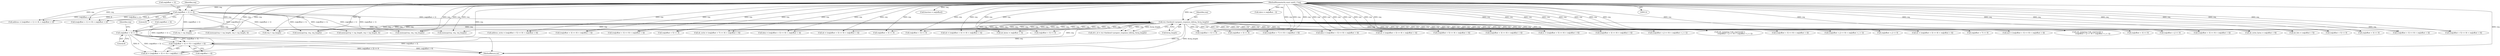digraph "0_libmodbus_5ccdf5ef79d742640355d1132fa9e2abc7fbaefc@pointer" {
"1000247" [label="(Call,(req[offset + 3] << 8) + req[offset + 4])"];
"1000248" [label="(Call,req[offset + 3] << 8)"];
"1000189" [label="(Call,ctx->backend->prepare_response_tid(req, &req_length))"];
"1000163" [label="(Call,req[offset + 1] << 8)"];
"1000116" [label="(MethodParameterIn,const uint8_t *req)"];
"1000185" [label="(Call,sft.t_id = ctx->backend->prepare_response_tid(req, &req_length))"];
"1000653" [label="(Call,req[offset + 3] << 8)"];
"1000949" [label="(Call,memcpy(rsp + rsp_length, req + rsp_length, 4))"];
"1000160" [label="(Call,address = (req[offset + 1] << 8) + req[offset + 2])"];
"1000403" [label="(Call,req[offset + 3] << 8)"];
"1000683" [label="(Call,nb = (req[offset + 3] << 8) + req[offset + 4])"];
"1000953" [label="(Call,req + rsp_length)"];
"1000824" [label="(Call,nb_bytes = req[offset + 5])"];
"1001139" [label="(Call,address_write = (req[offset + 5] << 8) + req[offset + 6])"];
"1001142" [label="(Call,req[offset + 5] << 8)"];
"1000559" [label="(Call,data = (req[offset + 3] << 8) + req[offset + 4])"];
"1001321" [label="(Call,mb_mapping->tab_registers[i] =\n                    (req[offset + j] << 8) + req[offset + j + 1])"];
"1000249" [label="(Call,req[offset + 3])"];
"1000116" [label="(MethodParameterIn,const uint8_t *req)"];
"1000245" [label="(Call,nb = (req[offset + 3] << 8) + req[offset + 4])"];
"1000191" [label="(Call,&req_length)"];
"1000163" [label="(Call,req[offset + 1] << 8)"];
"1001065" [label="(Call,and = (req[offset + 3] << 8) + req[offset + 4])"];
"1001112" [label="(Call,memcpy(rsp, req, req_length))"];
"1001125" [label="(Call,(req[offset + 3] << 8) + req[offset + 4])"];
"1000162" [label="(Call,(req[offset + 1] << 8) + req[offset + 2])"];
"1001157" [label="(Call,(req[offset + 7] << 8) + req[offset + 8])"];
"1000686" [label="(Call,req[offset + 3] << 8)"];
"1000562" [label="(Call,req[offset + 3] << 8)"];
"1000793" [label="(Call,memcpy(rsp + rsp_length, req + rsp_length, 4))"];
"1000808" [label="(Call,nb = (req[offset + 3] << 8) + req[offset + 4])"];
"1001158" [label="(Call,req[offset + 7] << 8)"];
"1000155" [label="(Call,function = req[offset])"];
"1001083" [label="(Call,(req[offset + 5] << 8) + req[offset + 6])"];
"1000169" [label="(Literal,8)"];
"1000811" [label="(Call,req[offset + 3] << 8)"];
"1000189" [label="(Call,ctx->backend->prepare_response_tid(req, &req_length))"];
"1000247" [label="(Call,(req[offset + 3] << 8) + req[offset + 4])"];
"1001126" [label="(Call,req[offset + 3] << 8)"];
"1000672" [label="(Call,memcpy(rsp, req, req_length))"];
"1000256" [label="(Identifier,req)"];
"1000402" [label="(Call,(req[offset + 3] << 8) + req[offset + 4])"];
"1001067" [label="(Call,(req[offset + 3] << 8) + req[offset + 4])"];
"1000148" [label="(Call,slave = req[offset - 1])"];
"1001155" [label="(Call,nb_write = (req[offset + 7] << 8) + req[offset + 8])"];
"1001123" [label="(Call,nb = (req[offset + 3] << 8) + req[offset + 4])"];
"1001327" [label="(Call,(req[offset + j] << 8) + req[offset + j + 1])"];
"1000254" [label="(Literal,8)"];
"1000685" [label="(Call,(req[offset + 3] << 8) + req[offset + 4])"];
"1000922" [label="(Call,mb_mapping->tab_registers[i] =\n                    (req[offset + j] << 8) + req[offset + j + 1])"];
"1001171" [label="(Call,nb_write_bytes = req[offset + 9])"];
"1000699" [label="(Call,nb_bits = req[offset + 5])"];
"1001141" [label="(Call,(req[offset + 5] << 8) + req[offset + 6])"];
"1001410" [label="(MethodReturn,int)"];
"1000593" [label="(Call,memcpy(rsp, req, req_length))"];
"1000650" [label="(Call,data = (req[offset + 3] << 8) + req[offset + 4])"];
"1000928" [label="(Call,(req[offset + j] << 8) + req[offset + j + 1])"];
"1000810" [label="(Call,(req[offset + 3] << 8) + req[offset + 4])"];
"1001084" [label="(Call,req[offset + 5] << 8)"];
"1000164" [label="(Call,req[offset + 1])"];
"1000190" [label="(Identifier,req)"];
"1001081" [label="(Call,or = (req[offset + 5] << 8) + req[offset + 6])"];
"1000929" [label="(Call,req[offset + j] << 8)"];
"1000652" [label="(Call,(req[offset + 3] << 8) + req[offset + 4])"];
"1000400" [label="(Call,nb = (req[offset + 3] << 8) + req[offset + 4])"];
"1001068" [label="(Call,req[offset + 3] << 8)"];
"1000797" [label="(Call,req + rsp_length)"];
"1000561" [label="(Call,(req[offset + 3] << 8) + req[offset + 4])"];
"1000171" [label="(Identifier,req)"];
"1001328" [label="(Call,req[offset + j] << 8)"];
"1000255" [label="(Call,req[offset + 4])"];
"1000248" [label="(Call,req[offset + 3] << 8)"];
"1000247" -> "1000245"  [label="AST: "];
"1000247" -> "1000255"  [label="CFG: "];
"1000248" -> "1000247"  [label="AST: "];
"1000255" -> "1000247"  [label="AST: "];
"1000245" -> "1000247"  [label="CFG: "];
"1000247" -> "1001410"  [label="DDG: req[offset + 3] << 8"];
"1000247" -> "1001410"  [label="DDG: req[offset + 4]"];
"1000248" -> "1000247"  [label="DDG: req[offset + 3]"];
"1000248" -> "1000247"  [label="DDG: 8"];
"1000189" -> "1000247"  [label="DDG: req"];
"1000116" -> "1000247"  [label="DDG: req"];
"1000248" -> "1000254"  [label="CFG: "];
"1000249" -> "1000248"  [label="AST: "];
"1000254" -> "1000248"  [label="AST: "];
"1000256" -> "1000248"  [label="CFG: "];
"1000248" -> "1001410"  [label="DDG: req[offset + 3]"];
"1000248" -> "1000245"  [label="DDG: req[offset + 3]"];
"1000248" -> "1000245"  [label="DDG: 8"];
"1000189" -> "1000248"  [label="DDG: req"];
"1000116" -> "1000248"  [label="DDG: req"];
"1000189" -> "1000185"  [label="AST: "];
"1000189" -> "1000191"  [label="CFG: "];
"1000190" -> "1000189"  [label="AST: "];
"1000191" -> "1000189"  [label="AST: "];
"1000185" -> "1000189"  [label="CFG: "];
"1000189" -> "1001410"  [label="DDG: req"];
"1000189" -> "1001410"  [label="DDG: &req_length"];
"1000189" -> "1000185"  [label="DDG: req"];
"1000189" -> "1000185"  [label="DDG: &req_length"];
"1000163" -> "1000189"  [label="DDG: req[offset + 1]"];
"1000116" -> "1000189"  [label="DDG: req"];
"1000189" -> "1000245"  [label="DDG: req"];
"1000189" -> "1000400"  [label="DDG: req"];
"1000189" -> "1000403"  [label="DDG: req"];
"1000189" -> "1000402"  [label="DDG: req"];
"1000189" -> "1000559"  [label="DDG: req"];
"1000189" -> "1000562"  [label="DDG: req"];
"1000189" -> "1000561"  [label="DDG: req"];
"1000189" -> "1000593"  [label="DDG: req"];
"1000189" -> "1000650"  [label="DDG: req"];
"1000189" -> "1000653"  [label="DDG: req"];
"1000189" -> "1000652"  [label="DDG: req"];
"1000189" -> "1000672"  [label="DDG: req"];
"1000189" -> "1000683"  [label="DDG: req"];
"1000189" -> "1000686"  [label="DDG: req"];
"1000189" -> "1000685"  [label="DDG: req"];
"1000189" -> "1000699"  [label="DDG: req"];
"1000189" -> "1000793"  [label="DDG: req"];
"1000189" -> "1000797"  [label="DDG: req"];
"1000189" -> "1000808"  [label="DDG: req"];
"1000189" -> "1000811"  [label="DDG: req"];
"1000189" -> "1000810"  [label="DDG: req"];
"1000189" -> "1000824"  [label="DDG: req"];
"1000189" -> "1000922"  [label="DDG: req"];
"1000189" -> "1000929"  [label="DDG: req"];
"1000189" -> "1000928"  [label="DDG: req"];
"1000189" -> "1000949"  [label="DDG: req"];
"1000189" -> "1000953"  [label="DDG: req"];
"1000189" -> "1001065"  [label="DDG: req"];
"1000189" -> "1001068"  [label="DDG: req"];
"1000189" -> "1001067"  [label="DDG: req"];
"1000189" -> "1001081"  [label="DDG: req"];
"1000189" -> "1001084"  [label="DDG: req"];
"1000189" -> "1001083"  [label="DDG: req"];
"1000189" -> "1001112"  [label="DDG: req"];
"1000189" -> "1001123"  [label="DDG: req"];
"1000189" -> "1001126"  [label="DDG: req"];
"1000189" -> "1001125"  [label="DDG: req"];
"1000189" -> "1001139"  [label="DDG: req"];
"1000189" -> "1001142"  [label="DDG: req"];
"1000189" -> "1001141"  [label="DDG: req"];
"1000189" -> "1001155"  [label="DDG: req"];
"1000189" -> "1001158"  [label="DDG: req"];
"1000189" -> "1001157"  [label="DDG: req"];
"1000189" -> "1001171"  [label="DDG: req"];
"1000189" -> "1001321"  [label="DDG: req"];
"1000189" -> "1001328"  [label="DDG: req"];
"1000189" -> "1001327"  [label="DDG: req"];
"1000163" -> "1000162"  [label="AST: "];
"1000163" -> "1000169"  [label="CFG: "];
"1000164" -> "1000163"  [label="AST: "];
"1000169" -> "1000163"  [label="AST: "];
"1000171" -> "1000163"  [label="CFG: "];
"1000163" -> "1001410"  [label="DDG: req[offset + 1]"];
"1000163" -> "1000160"  [label="DDG: req[offset + 1]"];
"1000163" -> "1000160"  [label="DDG: 8"];
"1000163" -> "1000162"  [label="DDG: req[offset + 1]"];
"1000163" -> "1000162"  [label="DDG: 8"];
"1000116" -> "1000163"  [label="DDG: req"];
"1000163" -> "1000593"  [label="DDG: req[offset + 1]"];
"1000163" -> "1000672"  [label="DDG: req[offset + 1]"];
"1000163" -> "1000793"  [label="DDG: req[offset + 1]"];
"1000163" -> "1000797"  [label="DDG: req[offset + 1]"];
"1000163" -> "1000949"  [label="DDG: req[offset + 1]"];
"1000163" -> "1000953"  [label="DDG: req[offset + 1]"];
"1000163" -> "1001112"  [label="DDG: req[offset + 1]"];
"1000116" -> "1000114"  [label="AST: "];
"1000116" -> "1001410"  [label="DDG: req"];
"1000116" -> "1000148"  [label="DDG: req"];
"1000116" -> "1000155"  [label="DDG: req"];
"1000116" -> "1000160"  [label="DDG: req"];
"1000116" -> "1000162"  [label="DDG: req"];
"1000116" -> "1000245"  [label="DDG: req"];
"1000116" -> "1000400"  [label="DDG: req"];
"1000116" -> "1000403"  [label="DDG: req"];
"1000116" -> "1000402"  [label="DDG: req"];
"1000116" -> "1000559"  [label="DDG: req"];
"1000116" -> "1000562"  [label="DDG: req"];
"1000116" -> "1000561"  [label="DDG: req"];
"1000116" -> "1000593"  [label="DDG: req"];
"1000116" -> "1000650"  [label="DDG: req"];
"1000116" -> "1000653"  [label="DDG: req"];
"1000116" -> "1000652"  [label="DDG: req"];
"1000116" -> "1000672"  [label="DDG: req"];
"1000116" -> "1000683"  [label="DDG: req"];
"1000116" -> "1000686"  [label="DDG: req"];
"1000116" -> "1000685"  [label="DDG: req"];
"1000116" -> "1000699"  [label="DDG: req"];
"1000116" -> "1000793"  [label="DDG: req"];
"1000116" -> "1000797"  [label="DDG: req"];
"1000116" -> "1000808"  [label="DDG: req"];
"1000116" -> "1000811"  [label="DDG: req"];
"1000116" -> "1000810"  [label="DDG: req"];
"1000116" -> "1000824"  [label="DDG: req"];
"1000116" -> "1000922"  [label="DDG: req"];
"1000116" -> "1000929"  [label="DDG: req"];
"1000116" -> "1000928"  [label="DDG: req"];
"1000116" -> "1000949"  [label="DDG: req"];
"1000116" -> "1000953"  [label="DDG: req"];
"1000116" -> "1001065"  [label="DDG: req"];
"1000116" -> "1001068"  [label="DDG: req"];
"1000116" -> "1001067"  [label="DDG: req"];
"1000116" -> "1001081"  [label="DDG: req"];
"1000116" -> "1001084"  [label="DDG: req"];
"1000116" -> "1001083"  [label="DDG: req"];
"1000116" -> "1001112"  [label="DDG: req"];
"1000116" -> "1001123"  [label="DDG: req"];
"1000116" -> "1001126"  [label="DDG: req"];
"1000116" -> "1001125"  [label="DDG: req"];
"1000116" -> "1001139"  [label="DDG: req"];
"1000116" -> "1001142"  [label="DDG: req"];
"1000116" -> "1001141"  [label="DDG: req"];
"1000116" -> "1001155"  [label="DDG: req"];
"1000116" -> "1001158"  [label="DDG: req"];
"1000116" -> "1001157"  [label="DDG: req"];
"1000116" -> "1001171"  [label="DDG: req"];
"1000116" -> "1001321"  [label="DDG: req"];
"1000116" -> "1001328"  [label="DDG: req"];
"1000116" -> "1001327"  [label="DDG: req"];
}
